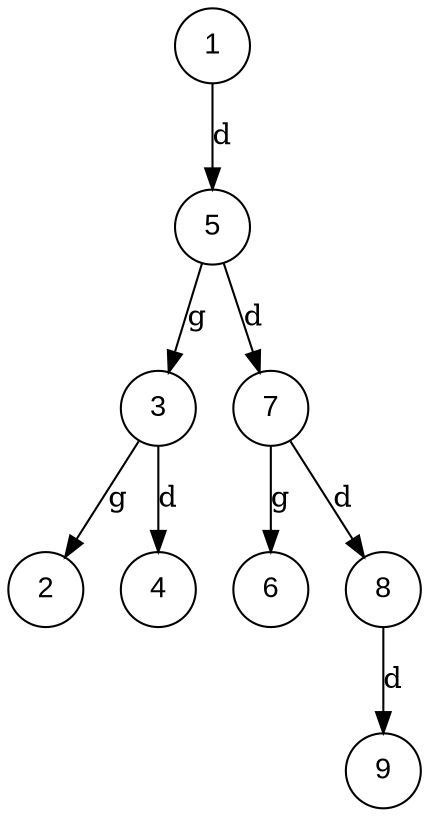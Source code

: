 digraph Arbre {
    node [shape=circle, fontname="Arial"];
    "0x6290d57c8ae0" [label="1"];
    "0x6290d57c8ae0" -> "0x6290d57c8be0" [label="d"];
    "0x6290d57c8be0" [label="5"];
    "0x6290d57c8be0" -> "0x6290d57c8b60" [label="g"];
    "0x6290d57c8b60" [label="3"];
    "0x6290d57c8b60" -> "0x6290d57c8b20" [label="g"];
    "0x6290d57c8b20" [label="2"];
    "0x6290d57c8b60" -> "0x6290d57c8ba0" [label="d"];
    "0x6290d57c8ba0" [label="4"];
    "0x6290d57c8be0" -> "0x6290d57c8c60" [label="d"];
    "0x6290d57c8c60" [label="7"];
    "0x6290d57c8c60" -> "0x6290d57c8c20" [label="g"];
    "0x6290d57c8c20" [label="6"];
    "0x6290d57c8c60" -> "0x6290d57c8ca0" [label="d"];
    "0x6290d57c8ca0" [label="8"];
    "0x6290d57c8ca0" -> "0x6290d57c8ce0" [label="d"];
    "0x6290d57c8ce0" [label="9"];
}
